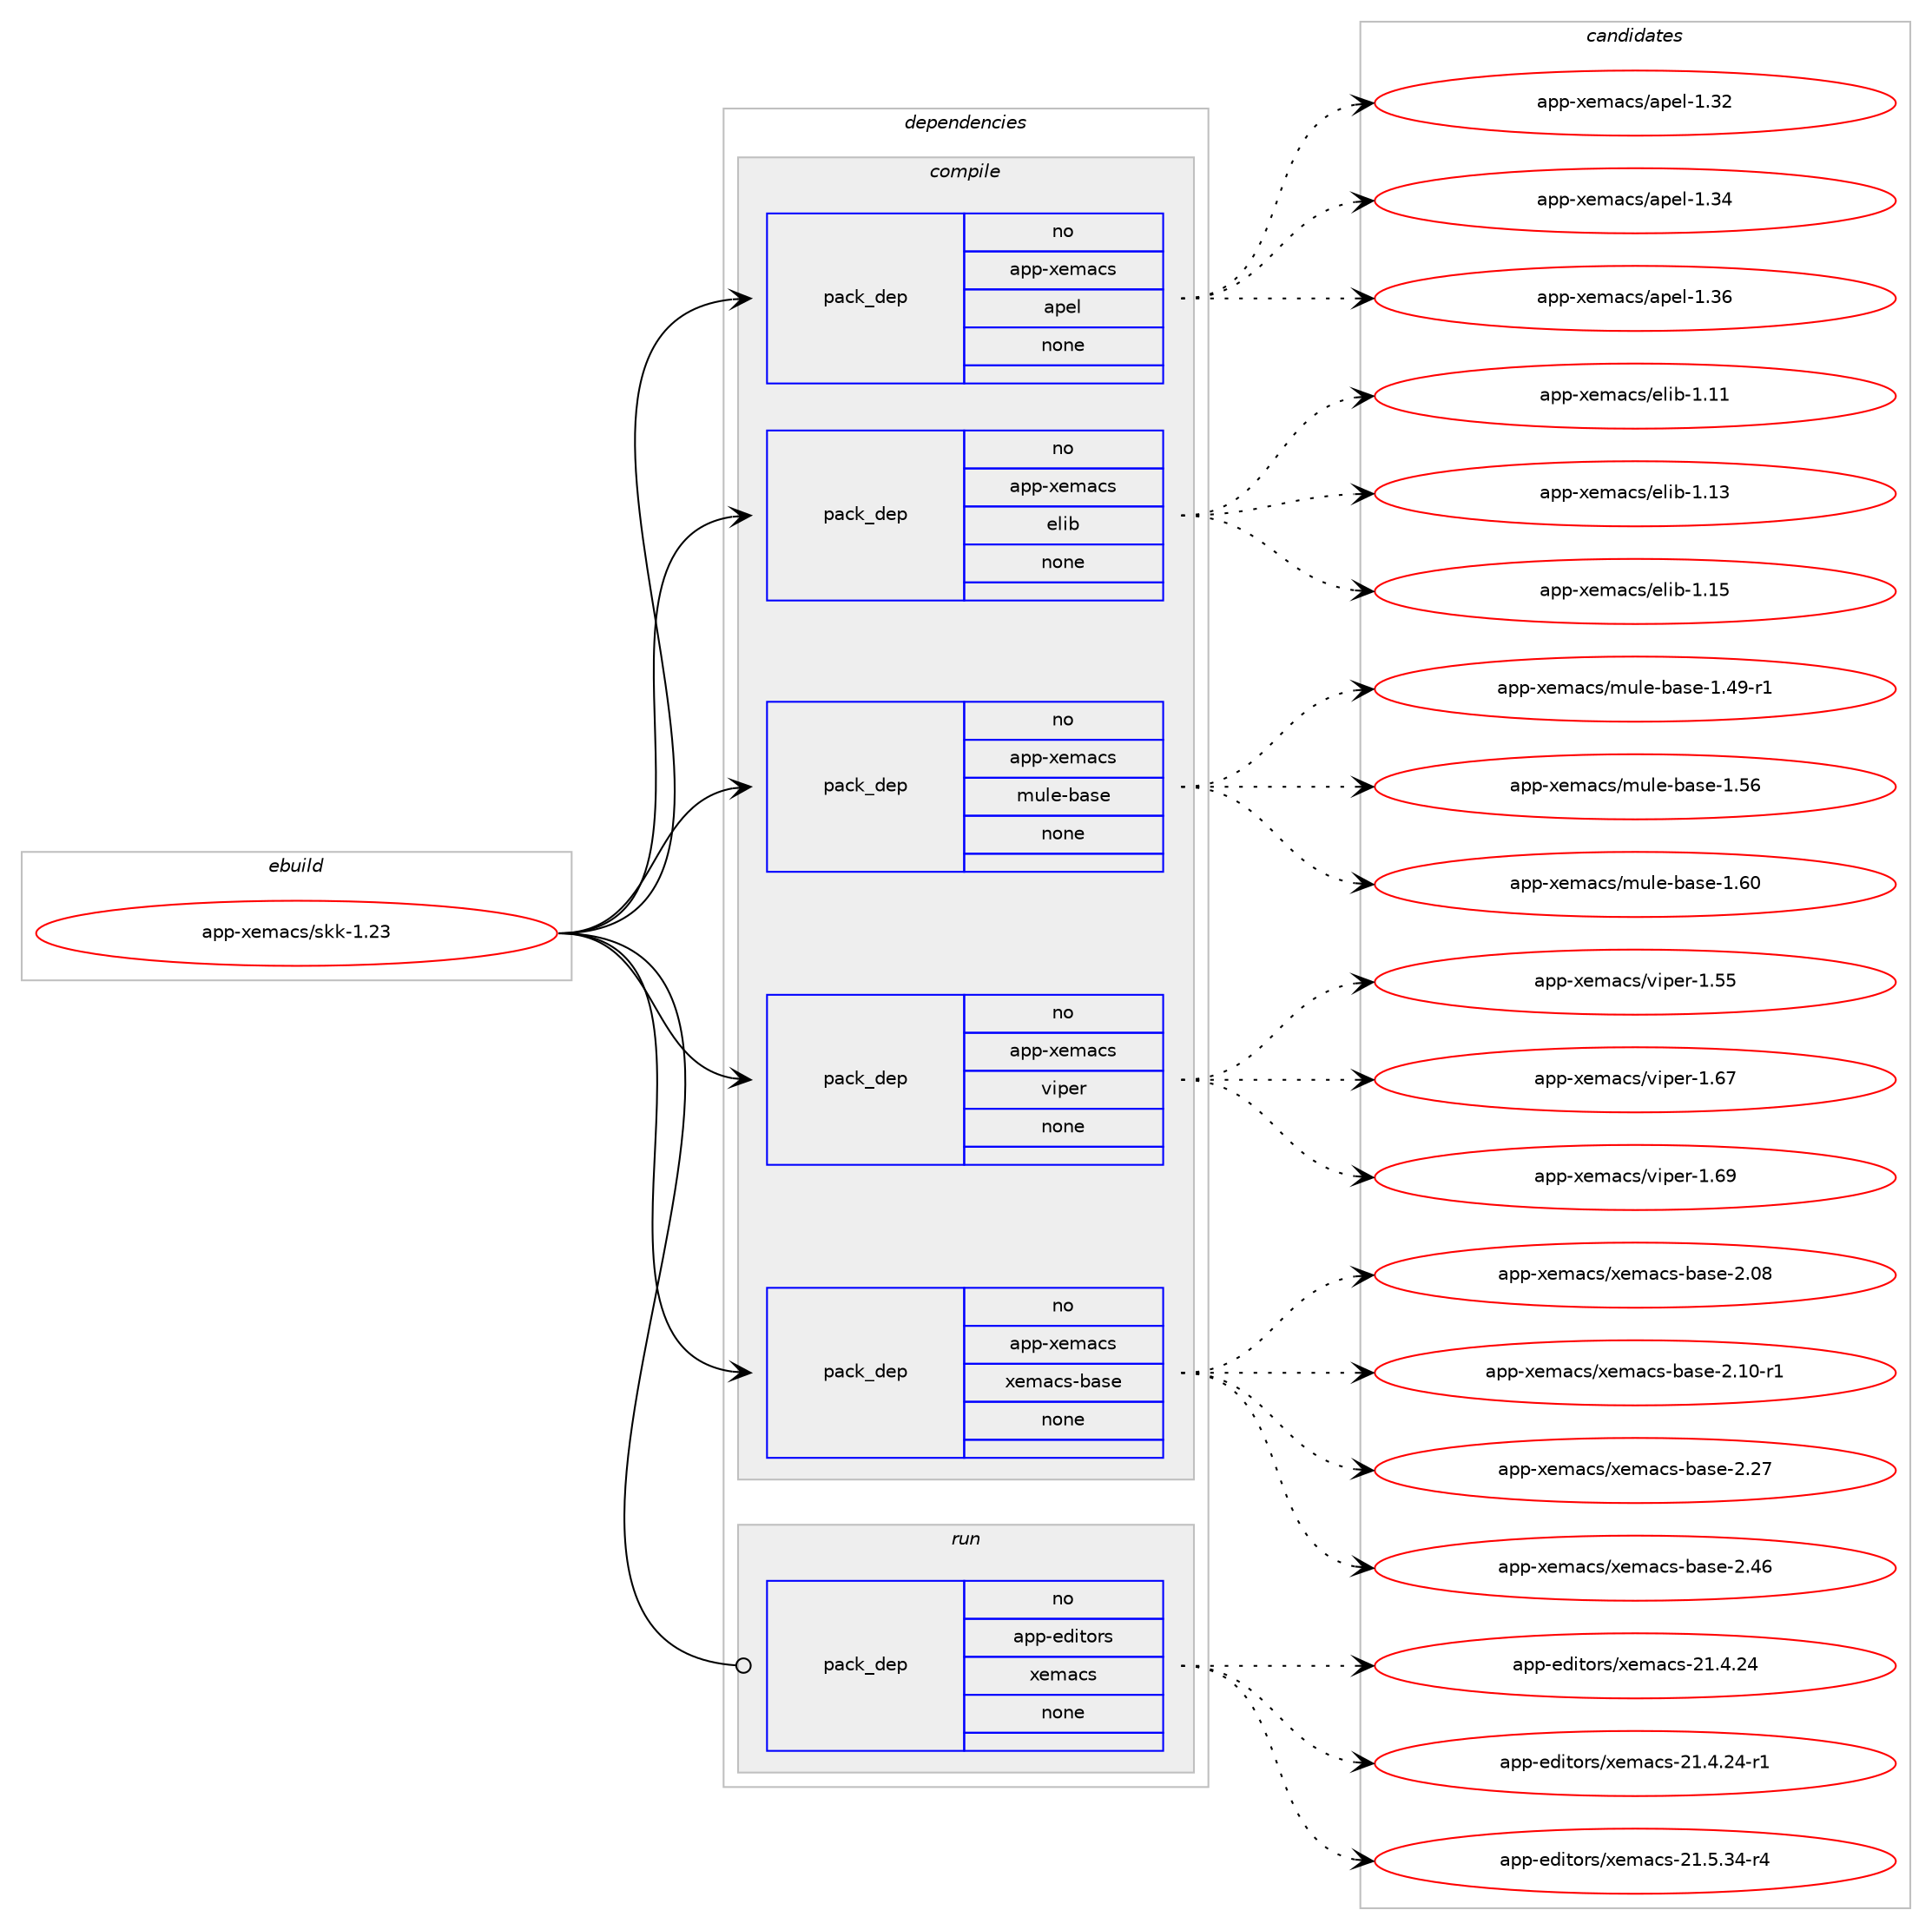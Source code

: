 digraph prolog {

# *************
# Graph options
# *************

newrank=true;
concentrate=true;
compound=true;
graph [rankdir=LR,fontname=Helvetica,fontsize=10,ranksep=1.5];#, ranksep=2.5, nodesep=0.2];
edge  [arrowhead=vee];
node  [fontname=Helvetica,fontsize=10];

# **********
# The ebuild
# **********

subgraph cluster_leftcol {
color=gray;
rank=same;
label=<<i>ebuild</i>>;
id [label="app-xemacs/skk-1.23", color=red, width=4, href="../app-xemacs/skk-1.23.svg"];
}

# ****************
# The dependencies
# ****************

subgraph cluster_midcol {
color=gray;
label=<<i>dependencies</i>>;
subgraph cluster_compile {
fillcolor="#eeeeee";
style=filled;
label=<<i>compile</i>>;
subgraph pack383906 {
dependency515715 [label=<<TABLE BORDER="0" CELLBORDER="1" CELLSPACING="0" CELLPADDING="4" WIDTH="220"><TR><TD ROWSPAN="6" CELLPADDING="30">pack_dep</TD></TR><TR><TD WIDTH="110">no</TD></TR><TR><TD>app-xemacs</TD></TR><TR><TD>apel</TD></TR><TR><TD>none</TD></TR><TR><TD></TD></TR></TABLE>>, shape=none, color=blue];
}
id:e -> dependency515715:w [weight=20,style="solid",arrowhead="vee"];
subgraph pack383907 {
dependency515716 [label=<<TABLE BORDER="0" CELLBORDER="1" CELLSPACING="0" CELLPADDING="4" WIDTH="220"><TR><TD ROWSPAN="6" CELLPADDING="30">pack_dep</TD></TR><TR><TD WIDTH="110">no</TD></TR><TR><TD>app-xemacs</TD></TR><TR><TD>elib</TD></TR><TR><TD>none</TD></TR><TR><TD></TD></TR></TABLE>>, shape=none, color=blue];
}
id:e -> dependency515716:w [weight=20,style="solid",arrowhead="vee"];
subgraph pack383908 {
dependency515717 [label=<<TABLE BORDER="0" CELLBORDER="1" CELLSPACING="0" CELLPADDING="4" WIDTH="220"><TR><TD ROWSPAN="6" CELLPADDING="30">pack_dep</TD></TR><TR><TD WIDTH="110">no</TD></TR><TR><TD>app-xemacs</TD></TR><TR><TD>mule-base</TD></TR><TR><TD>none</TD></TR><TR><TD></TD></TR></TABLE>>, shape=none, color=blue];
}
id:e -> dependency515717:w [weight=20,style="solid",arrowhead="vee"];
subgraph pack383909 {
dependency515718 [label=<<TABLE BORDER="0" CELLBORDER="1" CELLSPACING="0" CELLPADDING="4" WIDTH="220"><TR><TD ROWSPAN="6" CELLPADDING="30">pack_dep</TD></TR><TR><TD WIDTH="110">no</TD></TR><TR><TD>app-xemacs</TD></TR><TR><TD>viper</TD></TR><TR><TD>none</TD></TR><TR><TD></TD></TR></TABLE>>, shape=none, color=blue];
}
id:e -> dependency515718:w [weight=20,style="solid",arrowhead="vee"];
subgraph pack383910 {
dependency515719 [label=<<TABLE BORDER="0" CELLBORDER="1" CELLSPACING="0" CELLPADDING="4" WIDTH="220"><TR><TD ROWSPAN="6" CELLPADDING="30">pack_dep</TD></TR><TR><TD WIDTH="110">no</TD></TR><TR><TD>app-xemacs</TD></TR><TR><TD>xemacs-base</TD></TR><TR><TD>none</TD></TR><TR><TD></TD></TR></TABLE>>, shape=none, color=blue];
}
id:e -> dependency515719:w [weight=20,style="solid",arrowhead="vee"];
}
subgraph cluster_compileandrun {
fillcolor="#eeeeee";
style=filled;
label=<<i>compile and run</i>>;
}
subgraph cluster_run {
fillcolor="#eeeeee";
style=filled;
label=<<i>run</i>>;
subgraph pack383911 {
dependency515720 [label=<<TABLE BORDER="0" CELLBORDER="1" CELLSPACING="0" CELLPADDING="4" WIDTH="220"><TR><TD ROWSPAN="6" CELLPADDING="30">pack_dep</TD></TR><TR><TD WIDTH="110">no</TD></TR><TR><TD>app-editors</TD></TR><TR><TD>xemacs</TD></TR><TR><TD>none</TD></TR><TR><TD></TD></TR></TABLE>>, shape=none, color=blue];
}
id:e -> dependency515720:w [weight=20,style="solid",arrowhead="odot"];
}
}

# **************
# The candidates
# **************

subgraph cluster_choices {
rank=same;
color=gray;
label=<<i>candidates</i>>;

subgraph choice383906 {
color=black;
nodesep=1;
choice9711211245120101109979911547971121011084549465150 [label="app-xemacs/apel-1.32", color=red, width=4,href="../app-xemacs/apel-1.32.svg"];
choice9711211245120101109979911547971121011084549465152 [label="app-xemacs/apel-1.34", color=red, width=4,href="../app-xemacs/apel-1.34.svg"];
choice9711211245120101109979911547971121011084549465154 [label="app-xemacs/apel-1.36", color=red, width=4,href="../app-xemacs/apel-1.36.svg"];
dependency515715:e -> choice9711211245120101109979911547971121011084549465150:w [style=dotted,weight="100"];
dependency515715:e -> choice9711211245120101109979911547971121011084549465152:w [style=dotted,weight="100"];
dependency515715:e -> choice9711211245120101109979911547971121011084549465154:w [style=dotted,weight="100"];
}
subgraph choice383907 {
color=black;
nodesep=1;
choice9711211245120101109979911547101108105984549464949 [label="app-xemacs/elib-1.11", color=red, width=4,href="../app-xemacs/elib-1.11.svg"];
choice9711211245120101109979911547101108105984549464951 [label="app-xemacs/elib-1.13", color=red, width=4,href="../app-xemacs/elib-1.13.svg"];
choice9711211245120101109979911547101108105984549464953 [label="app-xemacs/elib-1.15", color=red, width=4,href="../app-xemacs/elib-1.15.svg"];
dependency515716:e -> choice9711211245120101109979911547101108105984549464949:w [style=dotted,weight="100"];
dependency515716:e -> choice9711211245120101109979911547101108105984549464951:w [style=dotted,weight="100"];
dependency515716:e -> choice9711211245120101109979911547101108105984549464953:w [style=dotted,weight="100"];
}
subgraph choice383908 {
color=black;
nodesep=1;
choice971121124512010110997991154710911710810145989711510145494652574511449 [label="app-xemacs/mule-base-1.49-r1", color=red, width=4,href="../app-xemacs/mule-base-1.49-r1.svg"];
choice97112112451201011099799115471091171081014598971151014549465354 [label="app-xemacs/mule-base-1.56", color=red, width=4,href="../app-xemacs/mule-base-1.56.svg"];
choice97112112451201011099799115471091171081014598971151014549465448 [label="app-xemacs/mule-base-1.60", color=red, width=4,href="../app-xemacs/mule-base-1.60.svg"];
dependency515717:e -> choice971121124512010110997991154710911710810145989711510145494652574511449:w [style=dotted,weight="100"];
dependency515717:e -> choice97112112451201011099799115471091171081014598971151014549465354:w [style=dotted,weight="100"];
dependency515717:e -> choice97112112451201011099799115471091171081014598971151014549465448:w [style=dotted,weight="100"];
}
subgraph choice383909 {
color=black;
nodesep=1;
choice97112112451201011099799115471181051121011144549465353 [label="app-xemacs/viper-1.55", color=red, width=4,href="../app-xemacs/viper-1.55.svg"];
choice97112112451201011099799115471181051121011144549465455 [label="app-xemacs/viper-1.67", color=red, width=4,href="../app-xemacs/viper-1.67.svg"];
choice97112112451201011099799115471181051121011144549465457 [label="app-xemacs/viper-1.69", color=red, width=4,href="../app-xemacs/viper-1.69.svg"];
dependency515718:e -> choice97112112451201011099799115471181051121011144549465353:w [style=dotted,weight="100"];
dependency515718:e -> choice97112112451201011099799115471181051121011144549465455:w [style=dotted,weight="100"];
dependency515718:e -> choice97112112451201011099799115471181051121011144549465457:w [style=dotted,weight="100"];
}
subgraph choice383910 {
color=black;
nodesep=1;
choice971121124512010110997991154712010110997991154598971151014550464856 [label="app-xemacs/xemacs-base-2.08", color=red, width=4,href="../app-xemacs/xemacs-base-2.08.svg"];
choice9711211245120101109979911547120101109979911545989711510145504649484511449 [label="app-xemacs/xemacs-base-2.10-r1", color=red, width=4,href="../app-xemacs/xemacs-base-2.10-r1.svg"];
choice971121124512010110997991154712010110997991154598971151014550465055 [label="app-xemacs/xemacs-base-2.27", color=red, width=4,href="../app-xemacs/xemacs-base-2.27.svg"];
choice971121124512010110997991154712010110997991154598971151014550465254 [label="app-xemacs/xemacs-base-2.46", color=red, width=4,href="../app-xemacs/xemacs-base-2.46.svg"];
dependency515719:e -> choice971121124512010110997991154712010110997991154598971151014550464856:w [style=dotted,weight="100"];
dependency515719:e -> choice9711211245120101109979911547120101109979911545989711510145504649484511449:w [style=dotted,weight="100"];
dependency515719:e -> choice971121124512010110997991154712010110997991154598971151014550465055:w [style=dotted,weight="100"];
dependency515719:e -> choice971121124512010110997991154712010110997991154598971151014550465254:w [style=dotted,weight="100"];
}
subgraph choice383911 {
color=black;
nodesep=1;
choice97112112451011001051161111141154712010110997991154550494652465052 [label="app-editors/xemacs-21.4.24", color=red, width=4,href="../app-editors/xemacs-21.4.24.svg"];
choice971121124510110010511611111411547120101109979911545504946524650524511449 [label="app-editors/xemacs-21.4.24-r1", color=red, width=4,href="../app-editors/xemacs-21.4.24-r1.svg"];
choice971121124510110010511611111411547120101109979911545504946534651524511452 [label="app-editors/xemacs-21.5.34-r4", color=red, width=4,href="../app-editors/xemacs-21.5.34-r4.svg"];
dependency515720:e -> choice97112112451011001051161111141154712010110997991154550494652465052:w [style=dotted,weight="100"];
dependency515720:e -> choice971121124510110010511611111411547120101109979911545504946524650524511449:w [style=dotted,weight="100"];
dependency515720:e -> choice971121124510110010511611111411547120101109979911545504946534651524511452:w [style=dotted,weight="100"];
}
}

}
